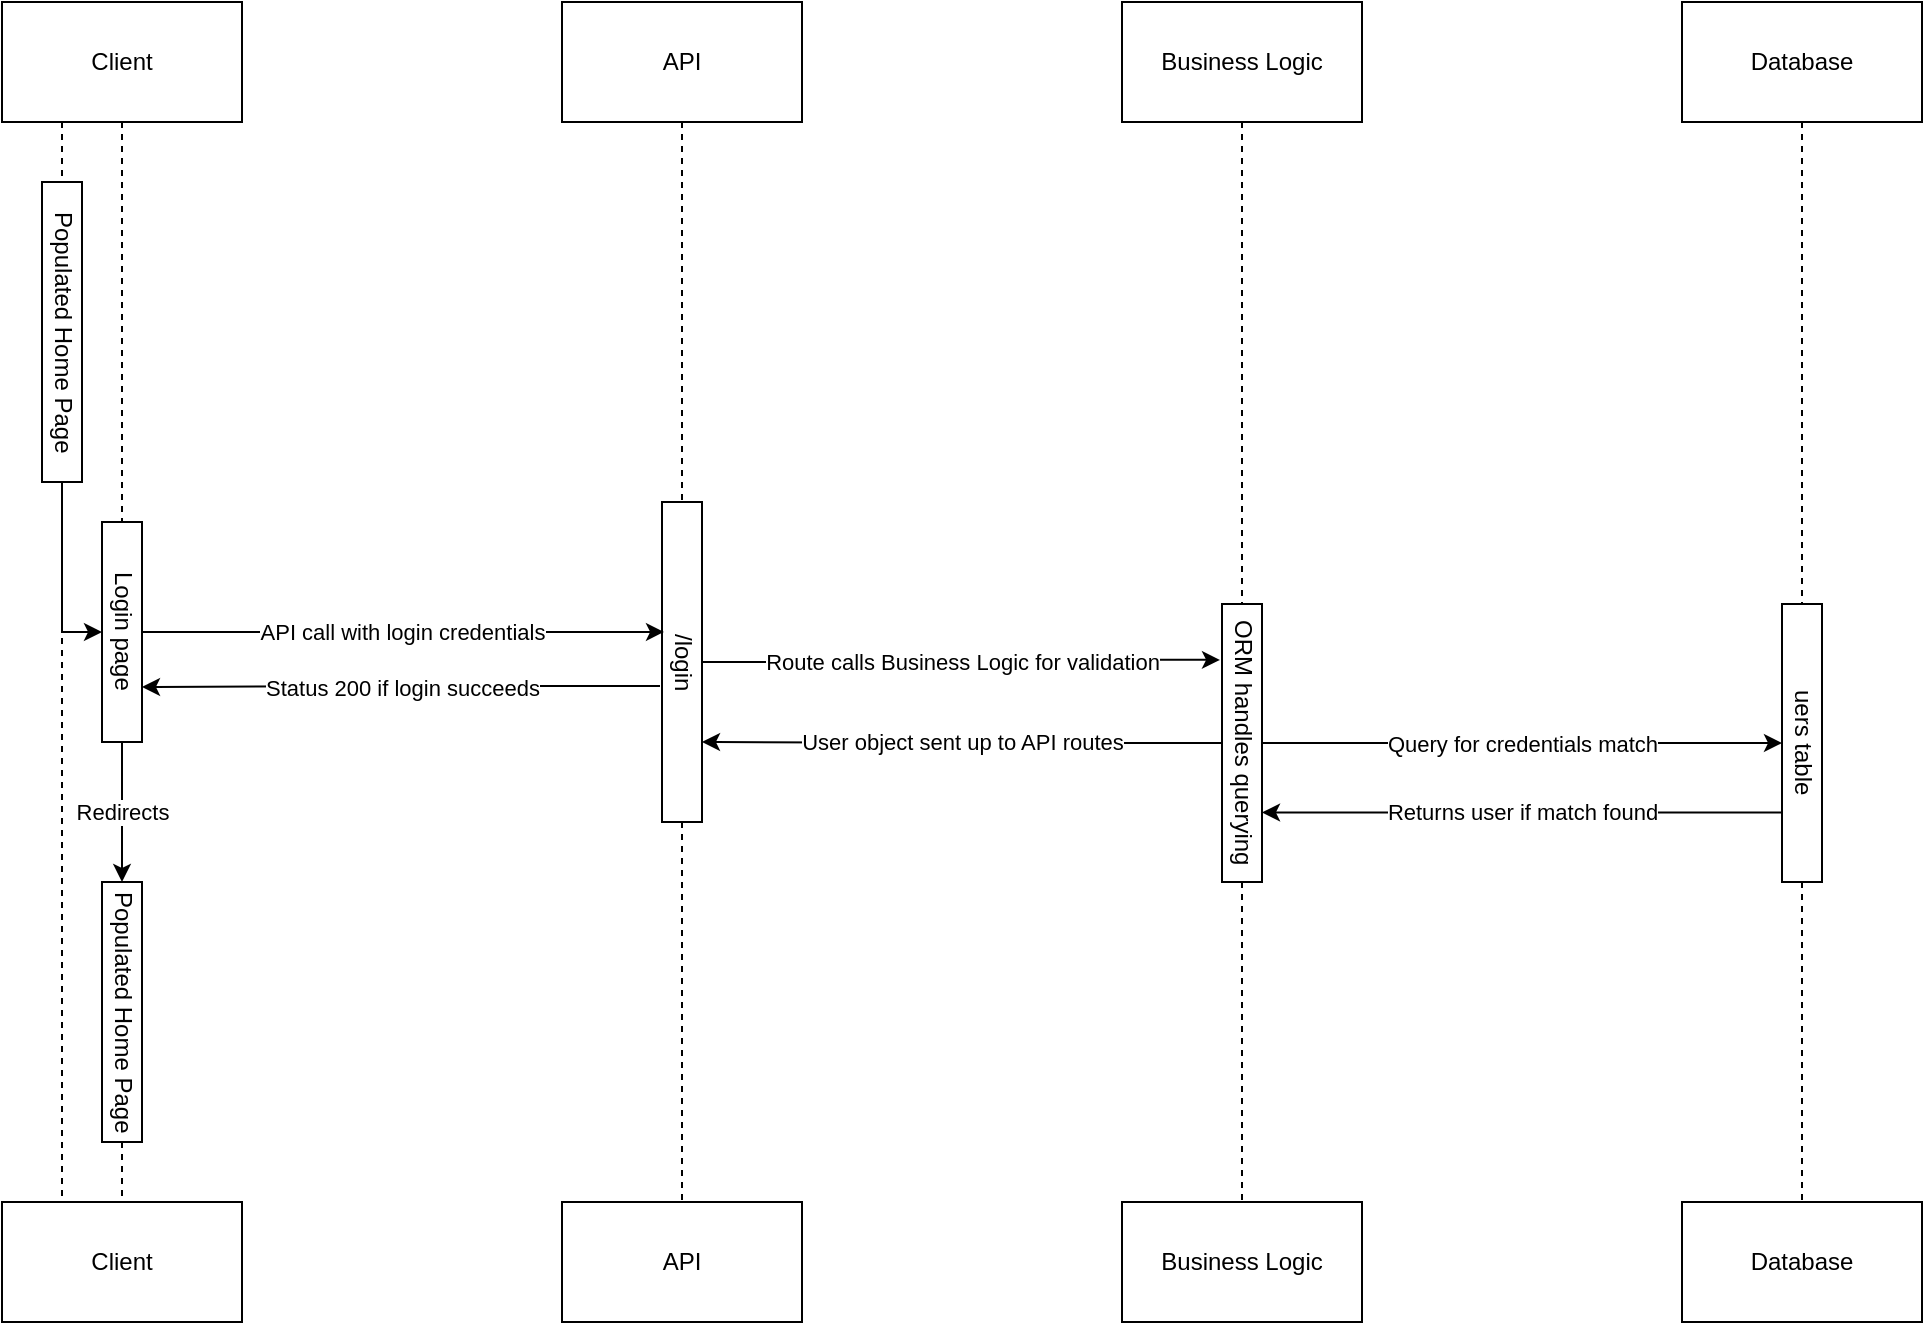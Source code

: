 <mxfile version="27.1.3">
  <diagram name="Page-1" id="D0fdV-JRTlxFz3nLKLJs">
    <mxGraphModel dx="1426" dy="797" grid="1" gridSize="10" guides="1" tooltips="1" connect="1" arrows="1" fold="1" page="1" pageScale="1" pageWidth="1169" pageHeight="827" math="0" shadow="0">
      <root>
        <mxCell id="0" />
        <mxCell id="1" parent="0" />
        <mxCell id="v1nUesyNh9svekJ-Zioy-3" value="" style="edgeStyle=orthogonalEdgeStyle;rounded=0;orthogonalLoop=1;jettySize=auto;html=1;exitX=0.5;exitY=1;exitDx=0;exitDy=0;entryX=0.5;entryY=0;entryDx=0;entryDy=0;endArrow=none;startFill=0;dashed=1;" parent="1" source="zeEJzOroTsTFU0kubTcI-1" target="v1nUesyNh9svekJ-Zioy-1" edge="1">
          <mxGeometry relative="1" as="geometry">
            <mxPoint x="180" y="120" as="sourcePoint" />
            <mxPoint x="180" y="510" as="targetPoint" />
          </mxGeometry>
        </mxCell>
        <mxCell id="zeEJzOroTsTFU0kubTcI-11" style="edgeStyle=orthogonalEdgeStyle;rounded=0;orthogonalLoop=1;jettySize=auto;html=1;exitX=0.5;exitY=1;exitDx=0;exitDy=0;entryX=0.5;entryY=0;entryDx=0;entryDy=0;endArrow=none;startFill=0;dashed=1;" parent="1" source="obIiHc7E4Pg5Z0GW_K49-5" target="zeEJzOroTsTFU0kubTcI-2" edge="1">
          <mxGeometry relative="1" as="geometry" />
        </mxCell>
        <mxCell id="obIiHc7E4Pg5Z0GW_K49-1" style="edgeStyle=orthogonalEdgeStyle;rounded=0;orthogonalLoop=1;jettySize=auto;html=1;exitX=0.25;exitY=1;exitDx=0;exitDy=0;entryX=0.25;entryY=0;entryDx=0;entryDy=0;endArrow=none;startFill=0;dashed=1;" edge="1" parent="1" source="zeEJzOroTsTFU0kubTcI-1" target="zeEJzOroTsTFU0kubTcI-2">
          <mxGeometry relative="1" as="geometry" />
        </mxCell>
        <mxCell id="zeEJzOroTsTFU0kubTcI-1" value="Client" style="rounded=0;whiteSpace=wrap;html=1;" parent="1" vertex="1">
          <mxGeometry x="120" y="60" width="120" height="60" as="geometry" />
        </mxCell>
        <mxCell id="zeEJzOroTsTFU0kubTcI-2" value="Client" style="rounded=0;whiteSpace=wrap;html=1;" parent="1" vertex="1">
          <mxGeometry x="120" y="660" width="120" height="60" as="geometry" />
        </mxCell>
        <mxCell id="obIiHc7E4Pg5Z0GW_K49-3" style="edgeStyle=orthogonalEdgeStyle;rounded=0;orthogonalLoop=1;jettySize=auto;html=1;exitX=0.5;exitY=1;exitDx=0;exitDy=0;entryX=0;entryY=0.5;entryDx=0;entryDy=0;" edge="1" parent="1" source="zeEJzOroTsTFU0kubTcI-3" target="v1nUesyNh9svekJ-Zioy-1">
          <mxGeometry relative="1" as="geometry" />
        </mxCell>
        <mxCell id="zeEJzOroTsTFU0kubTcI-3" value="Populated Home Page" style="rounded=0;whiteSpace=wrap;html=1;textDirection=vertical-lr;" parent="1" vertex="1">
          <mxGeometry x="140" y="150" width="20" height="150" as="geometry" />
        </mxCell>
        <mxCell id="zeEJzOroTsTFU0kubTcI-12" style="edgeStyle=orthogonalEdgeStyle;rounded=0;orthogonalLoop=1;jettySize=auto;html=1;exitX=0.5;exitY=1;exitDx=0;exitDy=0;entryX=0.5;entryY=0;entryDx=0;entryDy=0;endArrow=none;startFill=0;dashed=1;" parent="1" source="zeEJzOroTsTFU0kubTcI-6" target="zeEJzOroTsTFU0kubTcI-5" edge="1">
          <mxGeometry relative="1" as="geometry" />
        </mxCell>
        <mxCell id="zeEJzOroTsTFU0kubTcI-4" value="API" style="rounded=0;whiteSpace=wrap;html=1;" parent="1" vertex="1">
          <mxGeometry x="400" y="60" width="120" height="60" as="geometry" />
        </mxCell>
        <mxCell id="zeEJzOroTsTFU0kubTcI-5" value="API" style="rounded=0;whiteSpace=wrap;html=1;" parent="1" vertex="1">
          <mxGeometry x="400" y="660" width="120" height="60" as="geometry" />
        </mxCell>
        <mxCell id="zeEJzOroTsTFU0kubTcI-14" style="edgeStyle=orthogonalEdgeStyle;rounded=0;orthogonalLoop=1;jettySize=auto;html=1;exitX=0.5;exitY=1;exitDx=0;exitDy=0;entryX=0.5;entryY=0;entryDx=0;entryDy=0;endArrow=none;startFill=0;dashed=1;" parent="1" source="zeEJzOroTsTFU0kubTcI-20" target="zeEJzOroTsTFU0kubTcI-13" edge="1">
          <mxGeometry relative="1" as="geometry" />
        </mxCell>
        <mxCell id="zeEJzOroTsTFU0kubTcI-10" value="Business Logic" style="rounded=0;whiteSpace=wrap;html=1;" parent="1" vertex="1">
          <mxGeometry x="680" y="60" width="120" height="60" as="geometry" />
        </mxCell>
        <mxCell id="zeEJzOroTsTFU0kubTcI-13" value="Business Logic" style="rounded=0;whiteSpace=wrap;html=1;" parent="1" vertex="1">
          <mxGeometry x="680" y="660" width="120" height="60" as="geometry" />
        </mxCell>
        <mxCell id="zeEJzOroTsTFU0kubTcI-17" style="edgeStyle=orthogonalEdgeStyle;rounded=0;orthogonalLoop=1;jettySize=auto;html=1;exitX=0.5;exitY=1;exitDx=0;exitDy=0;entryX=0.5;entryY=0;entryDx=0;entryDy=0;endArrow=none;startFill=0;dashed=1;" parent="1" source="zeEJzOroTsTFU0kubTcI-23" target="zeEJzOroTsTFU0kubTcI-19" edge="1">
          <mxGeometry relative="1" as="geometry" />
        </mxCell>
        <mxCell id="zeEJzOroTsTFU0kubTcI-18" value="Database" style="rounded=0;whiteSpace=wrap;html=1;" parent="1" vertex="1">
          <mxGeometry x="960" y="60" width="120" height="60" as="geometry" />
        </mxCell>
        <mxCell id="zeEJzOroTsTFU0kubTcI-19" value="Database" style="rounded=0;whiteSpace=wrap;html=1;" parent="1" vertex="1">
          <mxGeometry x="960" y="660" width="120" height="60" as="geometry" />
        </mxCell>
        <mxCell id="zeEJzOroTsTFU0kubTcI-21" value="" style="edgeStyle=orthogonalEdgeStyle;rounded=0;orthogonalLoop=1;jettySize=auto;html=1;exitX=0.5;exitY=1;exitDx=0;exitDy=0;entryX=0.5;entryY=0;entryDx=0;entryDy=0;endArrow=none;startFill=0;dashed=1;" parent="1" source="zeEJzOroTsTFU0kubTcI-10" target="zeEJzOroTsTFU0kubTcI-20" edge="1">
          <mxGeometry relative="1" as="geometry">
            <mxPoint x="740" y="120" as="sourcePoint" />
            <mxPoint x="740" y="510" as="targetPoint" />
          </mxGeometry>
        </mxCell>
        <mxCell id="obIiHc7E4Pg5Z0GW_K49-14" value="Query for credentials match" style="edgeStyle=orthogonalEdgeStyle;rounded=0;orthogonalLoop=1;jettySize=auto;html=1;exitX=1;exitY=0.5;exitDx=0;exitDy=0;entryX=0;entryY=0.5;entryDx=0;entryDy=0;" edge="1" parent="1" source="zeEJzOroTsTFU0kubTcI-20" target="zeEJzOroTsTFU0kubTcI-23">
          <mxGeometry relative="1" as="geometry" />
        </mxCell>
        <mxCell id="obIiHc7E4Pg5Z0GW_K49-21" value="User object sent up to API routes" style="edgeStyle=orthogonalEdgeStyle;rounded=0;orthogonalLoop=1;jettySize=auto;html=1;exitX=0;exitY=0.5;exitDx=0;exitDy=0;entryX=1;entryY=0.75;entryDx=0;entryDy=0;" edge="1" parent="1" source="zeEJzOroTsTFU0kubTcI-20" target="zeEJzOroTsTFU0kubTcI-6">
          <mxGeometry relative="1" as="geometry" />
        </mxCell>
        <mxCell id="zeEJzOroTsTFU0kubTcI-20" value="ORM handles querying" style="rounded=0;whiteSpace=wrap;html=1;textDirection=vertical-lr;" parent="1" vertex="1">
          <mxGeometry x="730" y="361" width="20" height="139" as="geometry" />
        </mxCell>
        <mxCell id="obIiHc7E4Pg5Z0GW_K49-7" style="edgeStyle=orthogonalEdgeStyle;rounded=0;orthogonalLoop=1;jettySize=auto;html=1;exitX=0.5;exitY=1;exitDx=0;exitDy=0;entryX=0.5;entryY=0;entryDx=0;entryDy=0;" edge="1" parent="1" source="v1nUesyNh9svekJ-Zioy-1" target="obIiHc7E4Pg5Z0GW_K49-5">
          <mxGeometry relative="1" as="geometry" />
        </mxCell>
        <mxCell id="v1nUesyNh9svekJ-Zioy-1" value="Login page" style="rounded=0;whiteSpace=wrap;html=1;textDirection=vertical-lr;" parent="1" vertex="1">
          <mxGeometry x="170" y="320" width="20" height="110" as="geometry" />
        </mxCell>
        <mxCell id="v1nUesyNh9svekJ-Zioy-4" value="" style="edgeStyle=orthogonalEdgeStyle;rounded=0;orthogonalLoop=1;jettySize=auto;html=1;exitX=0.5;exitY=1;exitDx=0;exitDy=0;entryX=0.5;entryY=0;entryDx=0;entryDy=0;endArrow=none;startFill=0;dashed=1;" parent="1" source="zeEJzOroTsTFU0kubTcI-4" target="zeEJzOroTsTFU0kubTcI-6" edge="1">
          <mxGeometry relative="1" as="geometry">
            <mxPoint x="460" y="120" as="sourcePoint" />
            <mxPoint x="460" y="510" as="targetPoint" />
          </mxGeometry>
        </mxCell>
        <mxCell id="zeEJzOroTsTFU0kubTcI-6" value="/login" style="rounded=0;whiteSpace=wrap;html=1;textDirection=vertical-lr;" parent="1" vertex="1">
          <mxGeometry x="450" y="310" width="20" height="160" as="geometry" />
        </mxCell>
        <mxCell id="obIiHc7E4Pg5Z0GW_K49-6" value="Redirects" style="edgeStyle=orthogonalEdgeStyle;rounded=0;orthogonalLoop=1;jettySize=auto;html=1;exitX=0.5;exitY=1;exitDx=0;exitDy=0;entryX=0.5;entryY=0;entryDx=0;entryDy=0;endArrow=none;startFill=0;dashed=1;" edge="1" parent="1" source="v1nUesyNh9svekJ-Zioy-1" target="obIiHc7E4Pg5Z0GW_K49-5">
          <mxGeometry relative="1" as="geometry">
            <mxPoint x="180" y="430" as="sourcePoint" />
            <mxPoint x="180" y="660" as="targetPoint" />
          </mxGeometry>
        </mxCell>
        <mxCell id="obIiHc7E4Pg5Z0GW_K49-5" value="Populated Home Page" style="rounded=0;whiteSpace=wrap;html=1;textDirection=vertical-lr;" vertex="1" parent="1">
          <mxGeometry x="170" y="500" width="20" height="130" as="geometry" />
        </mxCell>
        <mxCell id="obIiHc7E4Pg5Z0GW_K49-8" value="API call with login credentials" style="edgeStyle=orthogonalEdgeStyle;rounded=0;orthogonalLoop=1;jettySize=auto;html=1;exitX=1;exitY=0.5;exitDx=0;exitDy=0;entryX=0.05;entryY=0.406;entryDx=0;entryDy=0;entryPerimeter=0;" edge="1" parent="1" source="v1nUesyNh9svekJ-Zioy-1" target="zeEJzOroTsTFU0kubTcI-6">
          <mxGeometry relative="1" as="geometry" />
        </mxCell>
        <mxCell id="obIiHc7E4Pg5Z0GW_K49-11" value="" style="edgeStyle=orthogonalEdgeStyle;rounded=0;orthogonalLoop=1;jettySize=auto;html=1;exitX=0.5;exitY=1;exitDx=0;exitDy=0;entryX=0.5;entryY=0;entryDx=0;entryDy=0;endArrow=none;startFill=0;dashed=1;" edge="1" parent="1" source="zeEJzOroTsTFU0kubTcI-18" target="zeEJzOroTsTFU0kubTcI-23">
          <mxGeometry relative="1" as="geometry">
            <mxPoint x="1020" y="120" as="sourcePoint" />
            <mxPoint x="1020" y="660" as="targetPoint" />
          </mxGeometry>
        </mxCell>
        <mxCell id="obIiHc7E4Pg5Z0GW_K49-15" value="Returns user if match found" style="edgeStyle=orthogonalEdgeStyle;rounded=0;orthogonalLoop=1;jettySize=auto;html=1;exitX=0;exitY=0.75;exitDx=0;exitDy=0;entryX=1;entryY=0.75;entryDx=0;entryDy=0;" edge="1" parent="1" source="zeEJzOroTsTFU0kubTcI-23" target="zeEJzOroTsTFU0kubTcI-20">
          <mxGeometry relative="1" as="geometry" />
        </mxCell>
        <mxCell id="zeEJzOroTsTFU0kubTcI-23" value="uers table" style="rounded=0;whiteSpace=wrap;html=1;textDirection=vertical-lr;" parent="1" vertex="1">
          <mxGeometry x="1010" y="361" width="20" height="139" as="geometry" />
        </mxCell>
        <mxCell id="obIiHc7E4Pg5Z0GW_K49-20" value="Route calls Business Logic for validation" style="edgeStyle=orthogonalEdgeStyle;rounded=0;orthogonalLoop=1;jettySize=auto;html=1;entryX=-0.05;entryY=0.201;entryDx=0;entryDy=0;entryPerimeter=0;" edge="1" parent="1" source="zeEJzOroTsTFU0kubTcI-6" target="zeEJzOroTsTFU0kubTcI-20">
          <mxGeometry relative="1" as="geometry">
            <mxPoint x="670" y="430" as="targetPoint" />
          </mxGeometry>
        </mxCell>
        <mxCell id="obIiHc7E4Pg5Z0GW_K49-23" value="Status 200 if login succeeds" style="edgeStyle=orthogonalEdgeStyle;rounded=0;orthogonalLoop=1;jettySize=auto;html=1;exitX=-0.05;exitY=0.575;exitDx=0;exitDy=0;entryX=1;entryY=0.75;entryDx=0;entryDy=0;exitPerimeter=0;" edge="1" parent="1" source="zeEJzOroTsTFU0kubTcI-6" target="v1nUesyNh9svekJ-Zioy-1">
          <mxGeometry relative="1" as="geometry" />
        </mxCell>
      </root>
    </mxGraphModel>
  </diagram>
</mxfile>
